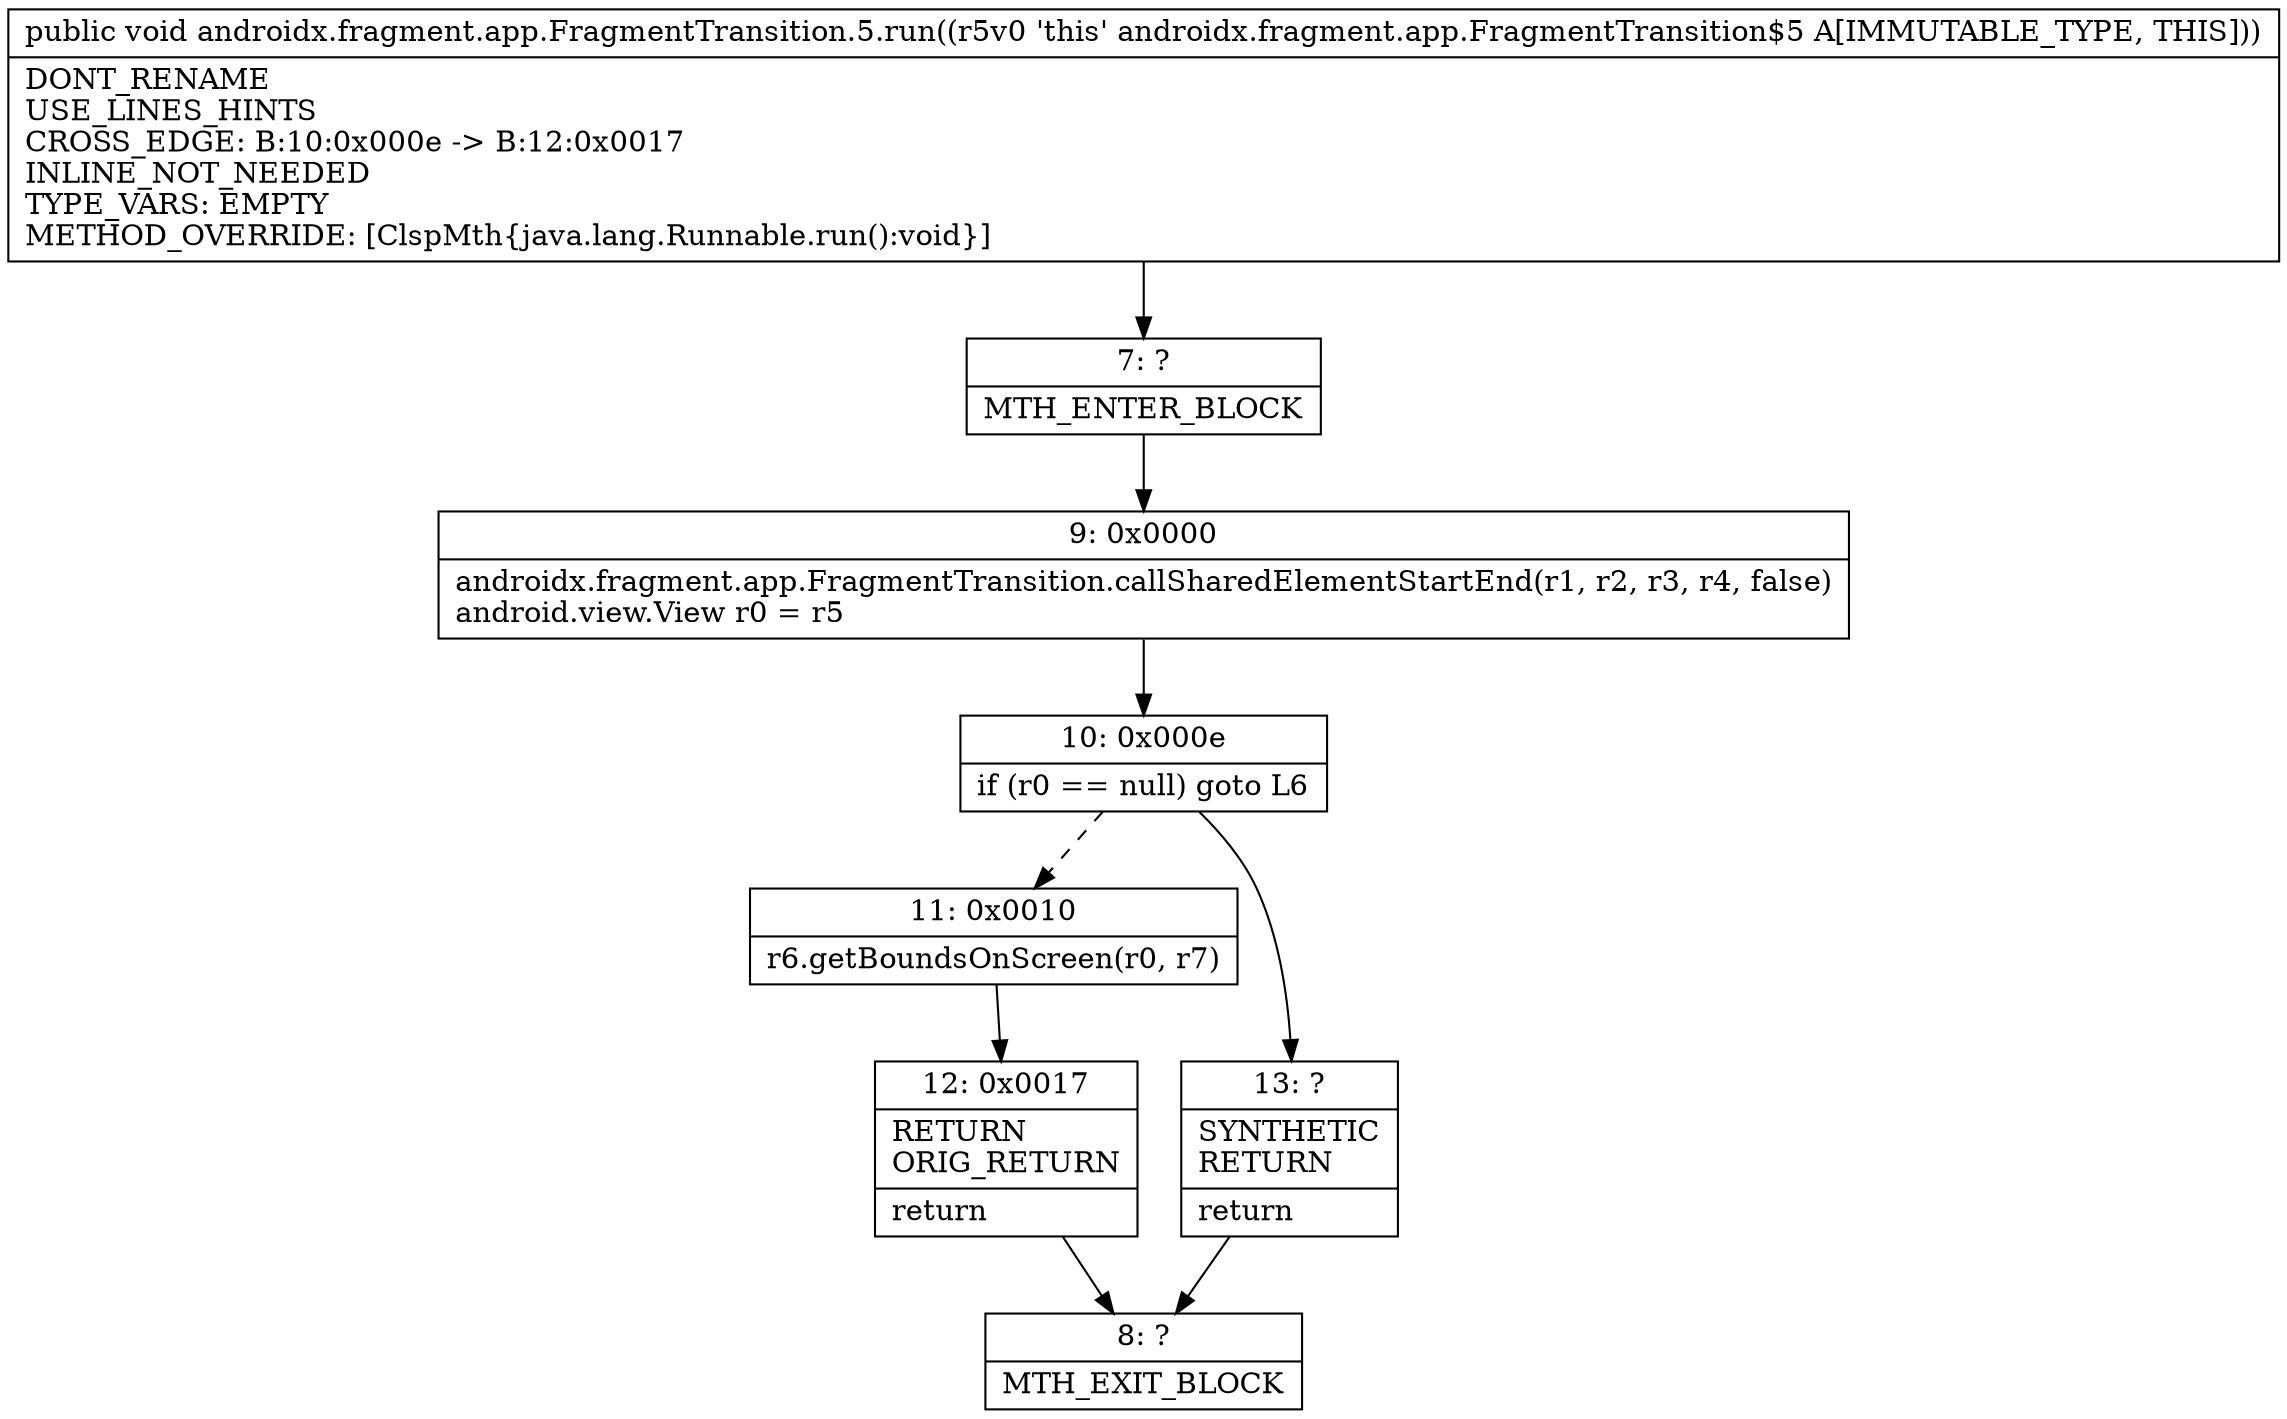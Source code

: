 digraph "CFG forandroidx.fragment.app.FragmentTransition.5.run()V" {
Node_7 [shape=record,label="{7\:\ ?|MTH_ENTER_BLOCK\l}"];
Node_9 [shape=record,label="{9\:\ 0x0000|androidx.fragment.app.FragmentTransition.callSharedElementStartEnd(r1, r2, r3, r4, false)\landroid.view.View r0 = r5\l}"];
Node_10 [shape=record,label="{10\:\ 0x000e|if (r0 == null) goto L6\l}"];
Node_11 [shape=record,label="{11\:\ 0x0010|r6.getBoundsOnScreen(r0, r7)\l}"];
Node_12 [shape=record,label="{12\:\ 0x0017|RETURN\lORIG_RETURN\l|return\l}"];
Node_8 [shape=record,label="{8\:\ ?|MTH_EXIT_BLOCK\l}"];
Node_13 [shape=record,label="{13\:\ ?|SYNTHETIC\lRETURN\l|return\l}"];
MethodNode[shape=record,label="{public void androidx.fragment.app.FragmentTransition.5.run((r5v0 'this' androidx.fragment.app.FragmentTransition$5 A[IMMUTABLE_TYPE, THIS]))  | DONT_RENAME\lUSE_LINES_HINTS\lCROSS_EDGE: B:10:0x000e \-\> B:12:0x0017\lINLINE_NOT_NEEDED\lTYPE_VARS: EMPTY\lMETHOD_OVERRIDE: [ClspMth\{java.lang.Runnable.run():void\}]\l}"];
MethodNode -> Node_7;Node_7 -> Node_9;
Node_9 -> Node_10;
Node_10 -> Node_11[style=dashed];
Node_10 -> Node_13;
Node_11 -> Node_12;
Node_12 -> Node_8;
Node_13 -> Node_8;
}

